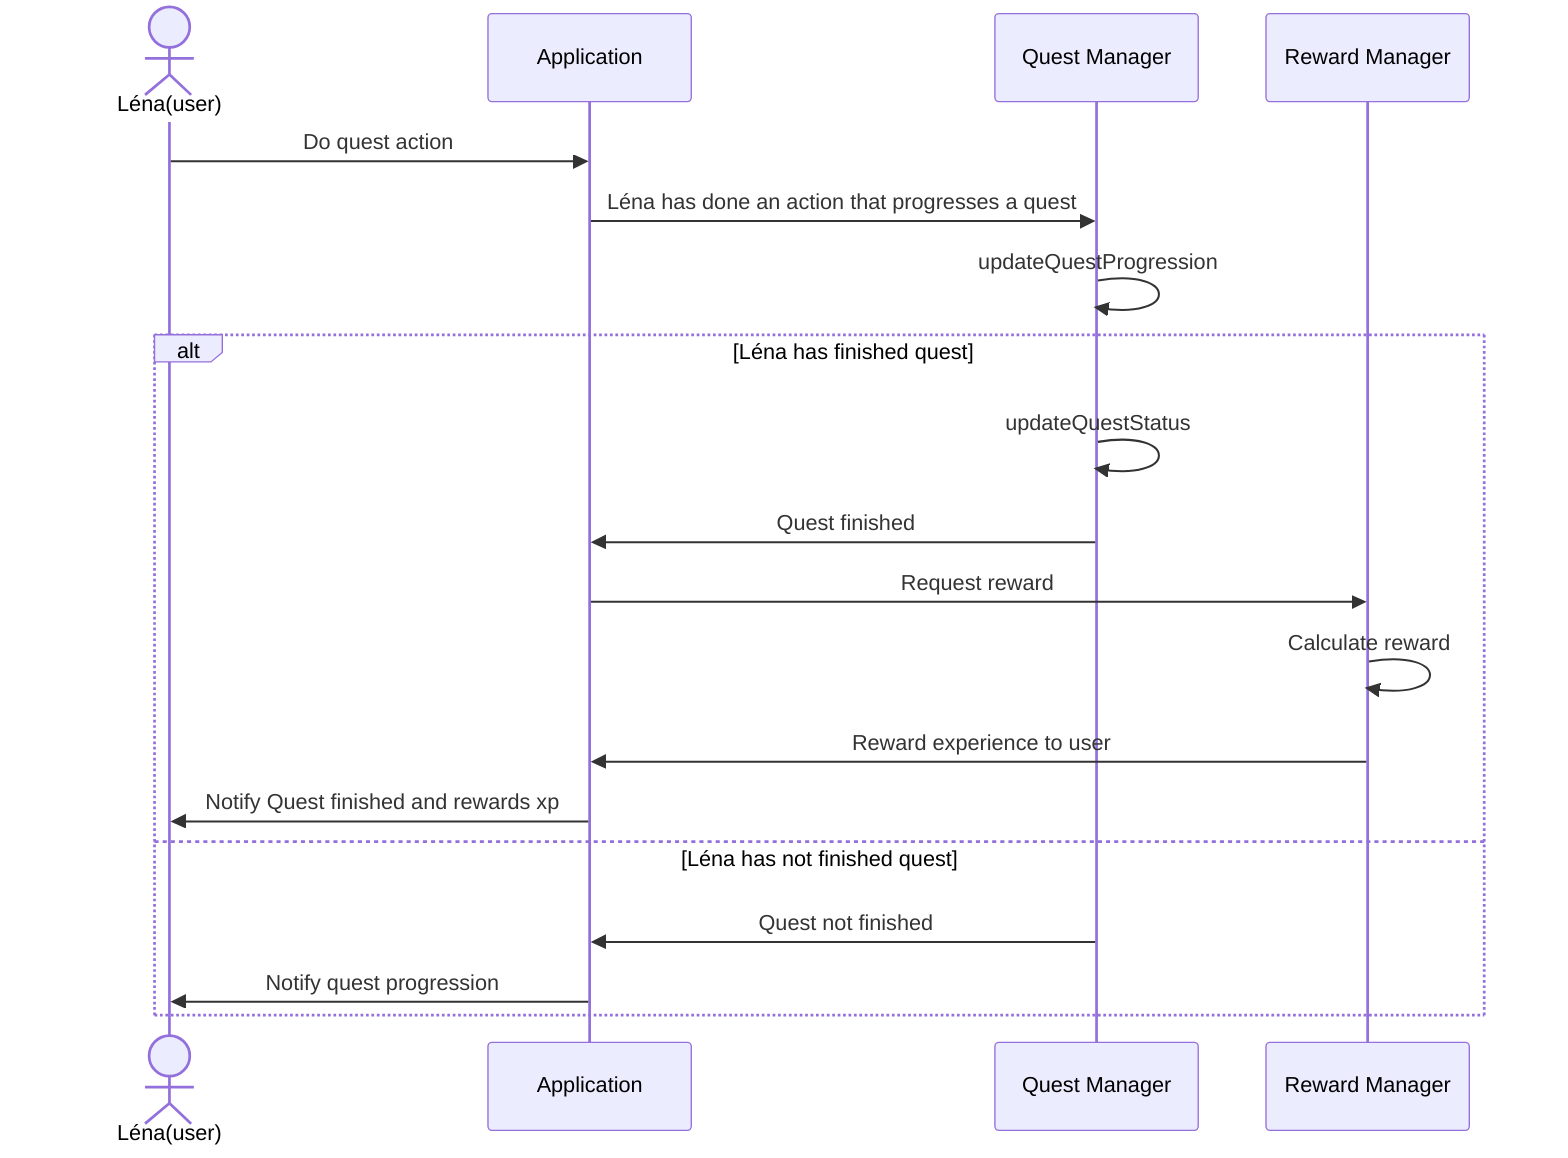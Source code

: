 sequenceDiagram
    actor L as Léna(user)
    participant A as Application
    participant QM as Quest Manager
    participant R as Reward Manager
    L ->> A: Do quest action
    A ->> QM: Léna has done an action that progresses a quest
    QM ->> QM: updateQuestProgression
    alt Léna has finished quest
        QM ->> QM: updateQuestStatus
        QM ->> A: Quest finished
        A ->> R: Request reward
        R ->> R: Calculate reward
        R ->> A: Reward experience to user
        A ->> L: Notify Quest finished and rewards xp
    else Léna has not finished quest
        QM ->> A: Quest not finished
        A ->> L: Notify quest progression
    end